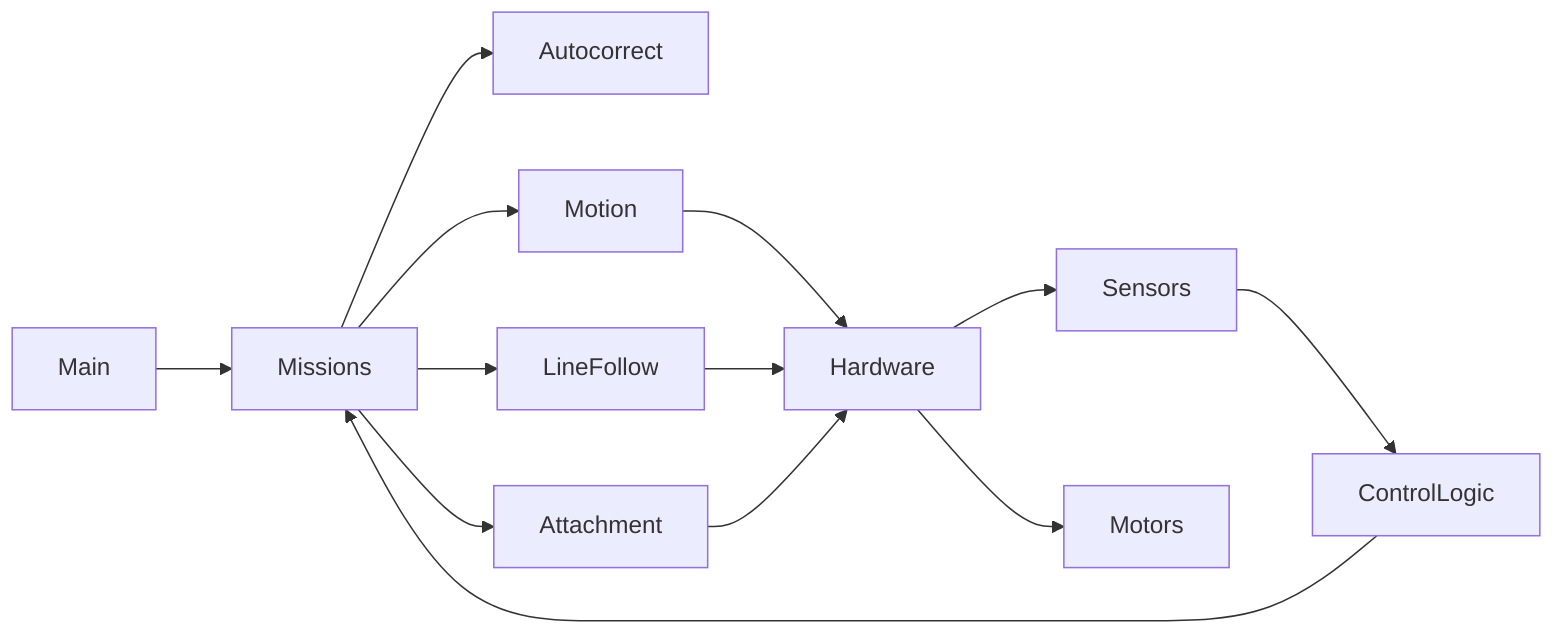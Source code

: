 flowchart LR
  Main --> Missions
  Missions --> Autocorrect
  Missions --> Motion
  Missions --> LineFollow
  Missions --> Attachment
  Motion --> Hardware
  LineFollow --> Hardware
  Attachment --> Hardware
  Hardware --> Sensors
  Hardware --> Motors
  Sensors --> ControlLogic
  ControlLogic --> Missions